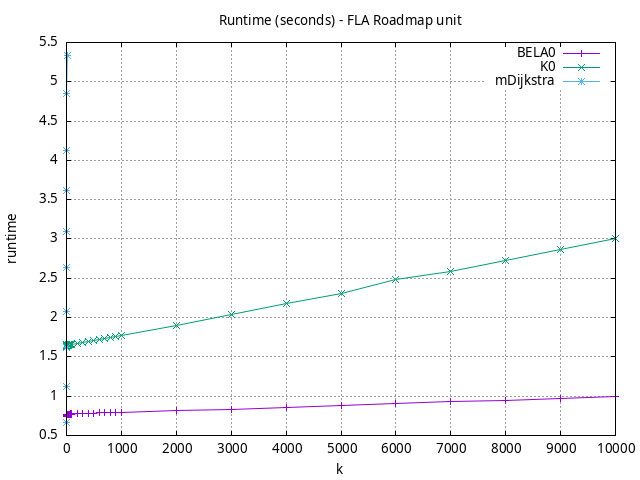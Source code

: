 #!/usr/bin/gnuplot
# -*- coding: utf-8 -*-
#
# results/roadmap/unit/FLA/USA-road-d.FLA.brute-force.runtime.gnuplot
#
# Started on 01/09/2024 14:28:51
# Author: Carlos Linares López
set grid
set xlabel "k"
set ylabel "runtime"

set title "Runtime (seconds) - FLA Roadmap unit"

set terminal png enhanced font "Ariel,10"
set output 'USA-road-d.FLA.brute-force.runtime.png'

plot "-" title "BELA0"      with linesp, "-" title "K0"      with linesp, "-" title "mDijkstra"      with linesp

	1 0.7435332459999999
	2 0.7544577499999999
	3 0.765938129
	4 0.7671695119999999
	5 0.7685387510000001
	6 0.7688919050000002
	7 0.76982326
	8 0.7710547640000002
	9 0.7724003300000001
	10 0.7663212360000001
	20 0.765635933
	30 0.7685846949999998
	40 0.7693925629999999
	50 0.7710708020000002
	60 0.7719780249999999
	70 0.7727474289999999
	80 0.7755597729999999
	90 0.775731994
	100 0.770565579
	200 0.7747876720000001
	300 0.7783769500000003
	400 0.7801885950000002
	500 0.7846656789999998
	600 0.7865752229999999
	700 0.790153139
	800 0.792682504
	900 0.7959824120000001
	1000 0.7914409660000001
	2000 0.8119865240000002
	3000 0.8336725389999999
	4000 0.8573737279999998
	5000 0.8785584139999999
	6000 0.902964935
	7000 0.92681652
	8000 0.9505464599999999
	9000 0.9738861100000001
	10000 0.99741389
end
	1 1.6346967259999996
	2 1.6400767289999998
	3 1.642062558
	4 1.643014286
	5 1.646145531
	6 1.64482736
	7 1.649842864
	8 1.651644008
	9 1.6511319889999998
	10 1.6426129649999999
	20 1.6488475390000001
	30 1.651079676
	40 1.6515776930000001
	50 1.6551658189999998
	60 1.65879077
	70 1.6598721120000002
	80 1.6615666889999998
	90 1.663774929
	100 1.6584405979999999
	200 1.671789088
	300 1.6881281670000001
	400 1.6968462430000002
	500 1.711451051
	600 1.7239534660000004
	700 1.7367153210000001
	800 1.749221917
	900 1.762515144
	1000 1.7694487729999997
	2000 1.901030288
	3000 2.0399182500000004
	4000 2.17497637
	5000 2.3108873500000002
	6000 2.48034717
	7000 2.5908690500000002
	8000 2.7262690600000004
	9000 2.8653949499999998
	10000 3.00400415
end
	1 0.6705027309999998
	2 1.1187453569999999
	3 1.6199008080000001
	4 2.071488901
	5 2.6317490610000003
	6 3.0988531840000006
	7 3.621447052000001
	8 4.119622583999999
	9 4.85213886
	10 5.337579209999999
end
